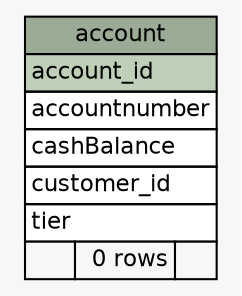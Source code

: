 // dot 2.36.0 on Mac OS X 10.10.2
// SchemaSpy rev Unknown
digraph "account" {
  graph [
    rankdir="RL"
    bgcolor="#f7f7f7"
    nodesep="0.18"
    ranksep="0.46"
    fontname="Helvetica"
    fontsize="11"
  ];
  node [
    fontname="Helvetica"
    fontsize="11"
    shape="plaintext"
  ];
  edge [
    arrowsize="0.8"
  ];
  "account" [
    label=<
    <TABLE BORDER="0" CELLBORDER="1" CELLSPACING="0" BGCOLOR="#ffffff">
      <TR><TD COLSPAN="3" BGCOLOR="#9bab96" ALIGN="CENTER">account</TD></TR>
      <TR><TD PORT="account_id" COLSPAN="3" BGCOLOR="#bed1b8" ALIGN="LEFT">account_id</TD></TR>
      <TR><TD PORT="accountnumber" COLSPAN="3" ALIGN="LEFT">accountnumber</TD></TR>
      <TR><TD PORT="cashBalance" COLSPAN="3" ALIGN="LEFT">cashBalance</TD></TR>
      <TR><TD PORT="customer_id" COLSPAN="3" ALIGN="LEFT">customer_id</TD></TR>
      <TR><TD PORT="tier" COLSPAN="3" ALIGN="LEFT">tier</TD></TR>
      <TR><TD ALIGN="LEFT" BGCOLOR="#f7f7f7">  </TD><TD ALIGN="RIGHT" BGCOLOR="#f7f7f7">0 rows</TD><TD ALIGN="RIGHT" BGCOLOR="#f7f7f7">  </TD></TR>
    </TABLE>>
    URL="tables/account.html"
    tooltip="account"
  ];
}
